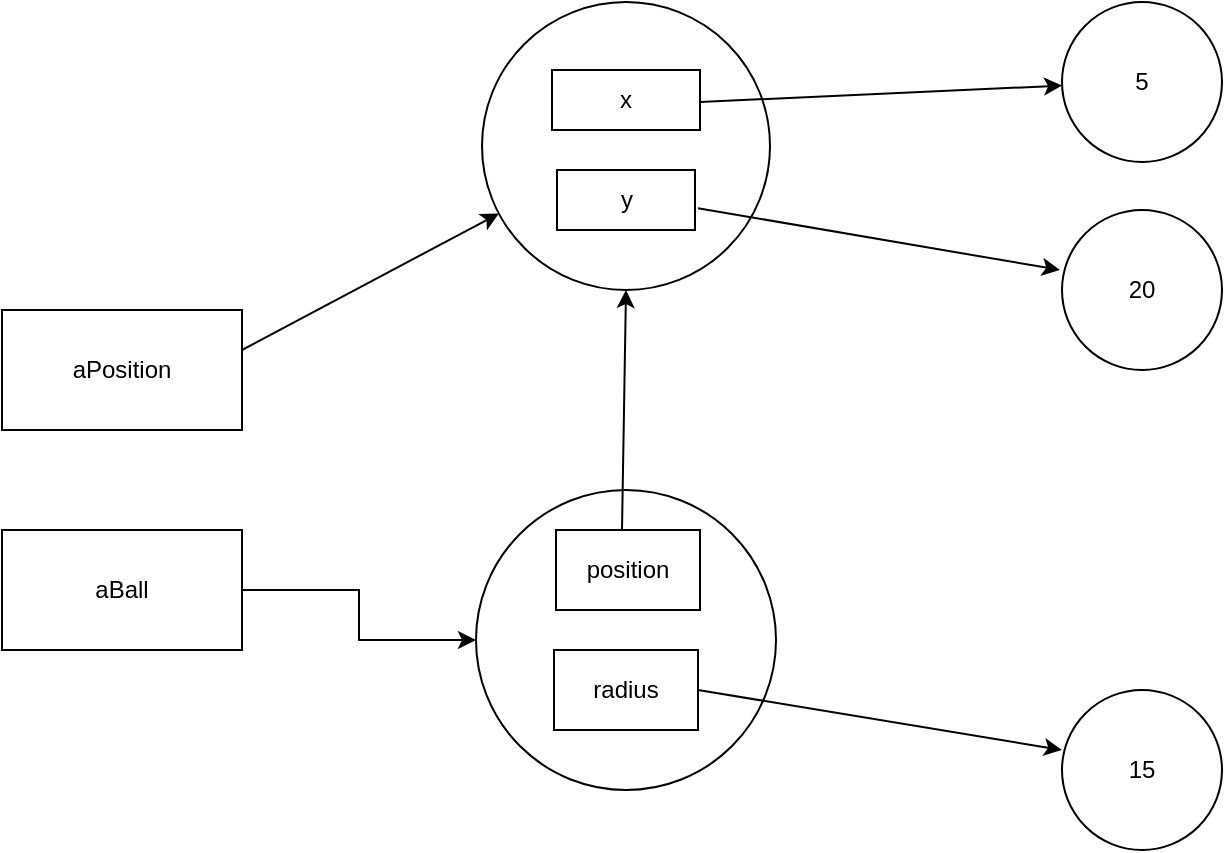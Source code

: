 <mxfile version="14.4.9" type="github">
  <diagram id="sRY72GDswa8_aFfnA_Qs" name="Page-1">
    <mxGraphModel dx="1422" dy="776" grid="1" gridSize="10" guides="1" tooltips="1" connect="1" arrows="1" fold="1" page="1" pageScale="1" pageWidth="827" pageHeight="1169" math="0" shadow="0">
      <root>
        <mxCell id="0" />
        <mxCell id="1" parent="0" />
        <mxCell id="hnz49Kh1lBNC97R2SsjH-1" value="aPosition" style="rounded=0;whiteSpace=wrap;html=1;" vertex="1" parent="1">
          <mxGeometry x="70" y="180" width="120" height="60" as="geometry" />
        </mxCell>
        <mxCell id="hnz49Kh1lBNC97R2SsjH-15" value="" style="edgeStyle=orthogonalEdgeStyle;rounded=0;orthogonalLoop=1;jettySize=auto;html=1;" edge="1" parent="1" source="hnz49Kh1lBNC97R2SsjH-2" target="hnz49Kh1lBNC97R2SsjH-10">
          <mxGeometry relative="1" as="geometry" />
        </mxCell>
        <mxCell id="hnz49Kh1lBNC97R2SsjH-2" value="aBall" style="rounded=0;whiteSpace=wrap;html=1;" vertex="1" parent="1">
          <mxGeometry x="70" y="290" width="120" height="60" as="geometry" />
        </mxCell>
        <mxCell id="hnz49Kh1lBNC97R2SsjH-5" value="" style="ellipse;whiteSpace=wrap;html=1;aspect=fixed;" vertex="1" parent="1">
          <mxGeometry x="310" y="26" width="144" height="144" as="geometry" />
        </mxCell>
        <mxCell id="hnz49Kh1lBNC97R2SsjH-6" value="y" style="rounded=0;whiteSpace=wrap;html=1;" vertex="1" parent="1">
          <mxGeometry x="347.5" y="110" width="69" height="30" as="geometry" />
        </mxCell>
        <mxCell id="hnz49Kh1lBNC97R2SsjH-7" value="x" style="rounded=0;whiteSpace=wrap;html=1;" vertex="1" parent="1">
          <mxGeometry x="345" y="60" width="74" height="30" as="geometry" />
        </mxCell>
        <mxCell id="hnz49Kh1lBNC97R2SsjH-8" value="5" style="ellipse;whiteSpace=wrap;html=1;aspect=fixed;" vertex="1" parent="1">
          <mxGeometry x="600" y="26" width="80" height="80" as="geometry" />
        </mxCell>
        <mxCell id="hnz49Kh1lBNC97R2SsjH-9" value="20" style="ellipse;whiteSpace=wrap;html=1;aspect=fixed;" vertex="1" parent="1">
          <mxGeometry x="600" y="130" width="80" height="80" as="geometry" />
        </mxCell>
        <mxCell id="hnz49Kh1lBNC97R2SsjH-10" value="" style="ellipse;whiteSpace=wrap;html=1;aspect=fixed;" vertex="1" parent="1">
          <mxGeometry x="307" y="270" width="150" height="150" as="geometry" />
        </mxCell>
        <mxCell id="hnz49Kh1lBNC97R2SsjH-11" value="position" style="rounded=0;whiteSpace=wrap;html=1;" vertex="1" parent="1">
          <mxGeometry x="347" y="290" width="72" height="40" as="geometry" />
        </mxCell>
        <mxCell id="hnz49Kh1lBNC97R2SsjH-12" value="radius" style="rounded=0;whiteSpace=wrap;html=1;" vertex="1" parent="1">
          <mxGeometry x="346" y="350" width="72" height="40" as="geometry" />
        </mxCell>
        <mxCell id="hnz49Kh1lBNC97R2SsjH-13" value="15" style="ellipse;whiteSpace=wrap;html=1;aspect=fixed;" vertex="1" parent="1">
          <mxGeometry x="600" y="370" width="80" height="80" as="geometry" />
        </mxCell>
        <mxCell id="hnz49Kh1lBNC97R2SsjH-14" value="" style="endArrow=classic;html=1;" edge="1" parent="1" target="hnz49Kh1lBNC97R2SsjH-8">
          <mxGeometry width="50" height="50" relative="1" as="geometry">
            <mxPoint x="419" y="76" as="sourcePoint" />
            <mxPoint x="469" y="26" as="targetPoint" />
          </mxGeometry>
        </mxCell>
        <mxCell id="hnz49Kh1lBNC97R2SsjH-16" value="" style="endArrow=classic;html=1;" edge="1" parent="1" target="hnz49Kh1lBNC97R2SsjH-5">
          <mxGeometry width="50" height="50" relative="1" as="geometry">
            <mxPoint x="190" y="200" as="sourcePoint" />
            <mxPoint x="240" y="150" as="targetPoint" />
          </mxGeometry>
        </mxCell>
        <mxCell id="hnz49Kh1lBNC97R2SsjH-17" value="" style="endArrow=classic;html=1;" edge="1" parent="1">
          <mxGeometry width="50" height="50" relative="1" as="geometry">
            <mxPoint x="418" y="129.1" as="sourcePoint" />
            <mxPoint x="599" y="160" as="targetPoint" />
          </mxGeometry>
        </mxCell>
        <mxCell id="hnz49Kh1lBNC97R2SsjH-18" value="" style="endArrow=classic;html=1;entryX=0;entryY=0.375;entryDx=0;entryDy=0;entryPerimeter=0;" edge="1" parent="1" target="hnz49Kh1lBNC97R2SsjH-13">
          <mxGeometry width="50" height="50" relative="1" as="geometry">
            <mxPoint x="418" y="370" as="sourcePoint" />
            <mxPoint x="468" y="320" as="targetPoint" />
          </mxGeometry>
        </mxCell>
        <mxCell id="hnz49Kh1lBNC97R2SsjH-20" value="" style="endArrow=classic;html=1;entryX=0.5;entryY=1;entryDx=0;entryDy=0;" edge="1" parent="1" target="hnz49Kh1lBNC97R2SsjH-5">
          <mxGeometry width="50" height="50" relative="1" as="geometry">
            <mxPoint x="380" y="290" as="sourcePoint" />
            <mxPoint x="430" y="240" as="targetPoint" />
          </mxGeometry>
        </mxCell>
      </root>
    </mxGraphModel>
  </diagram>
</mxfile>

